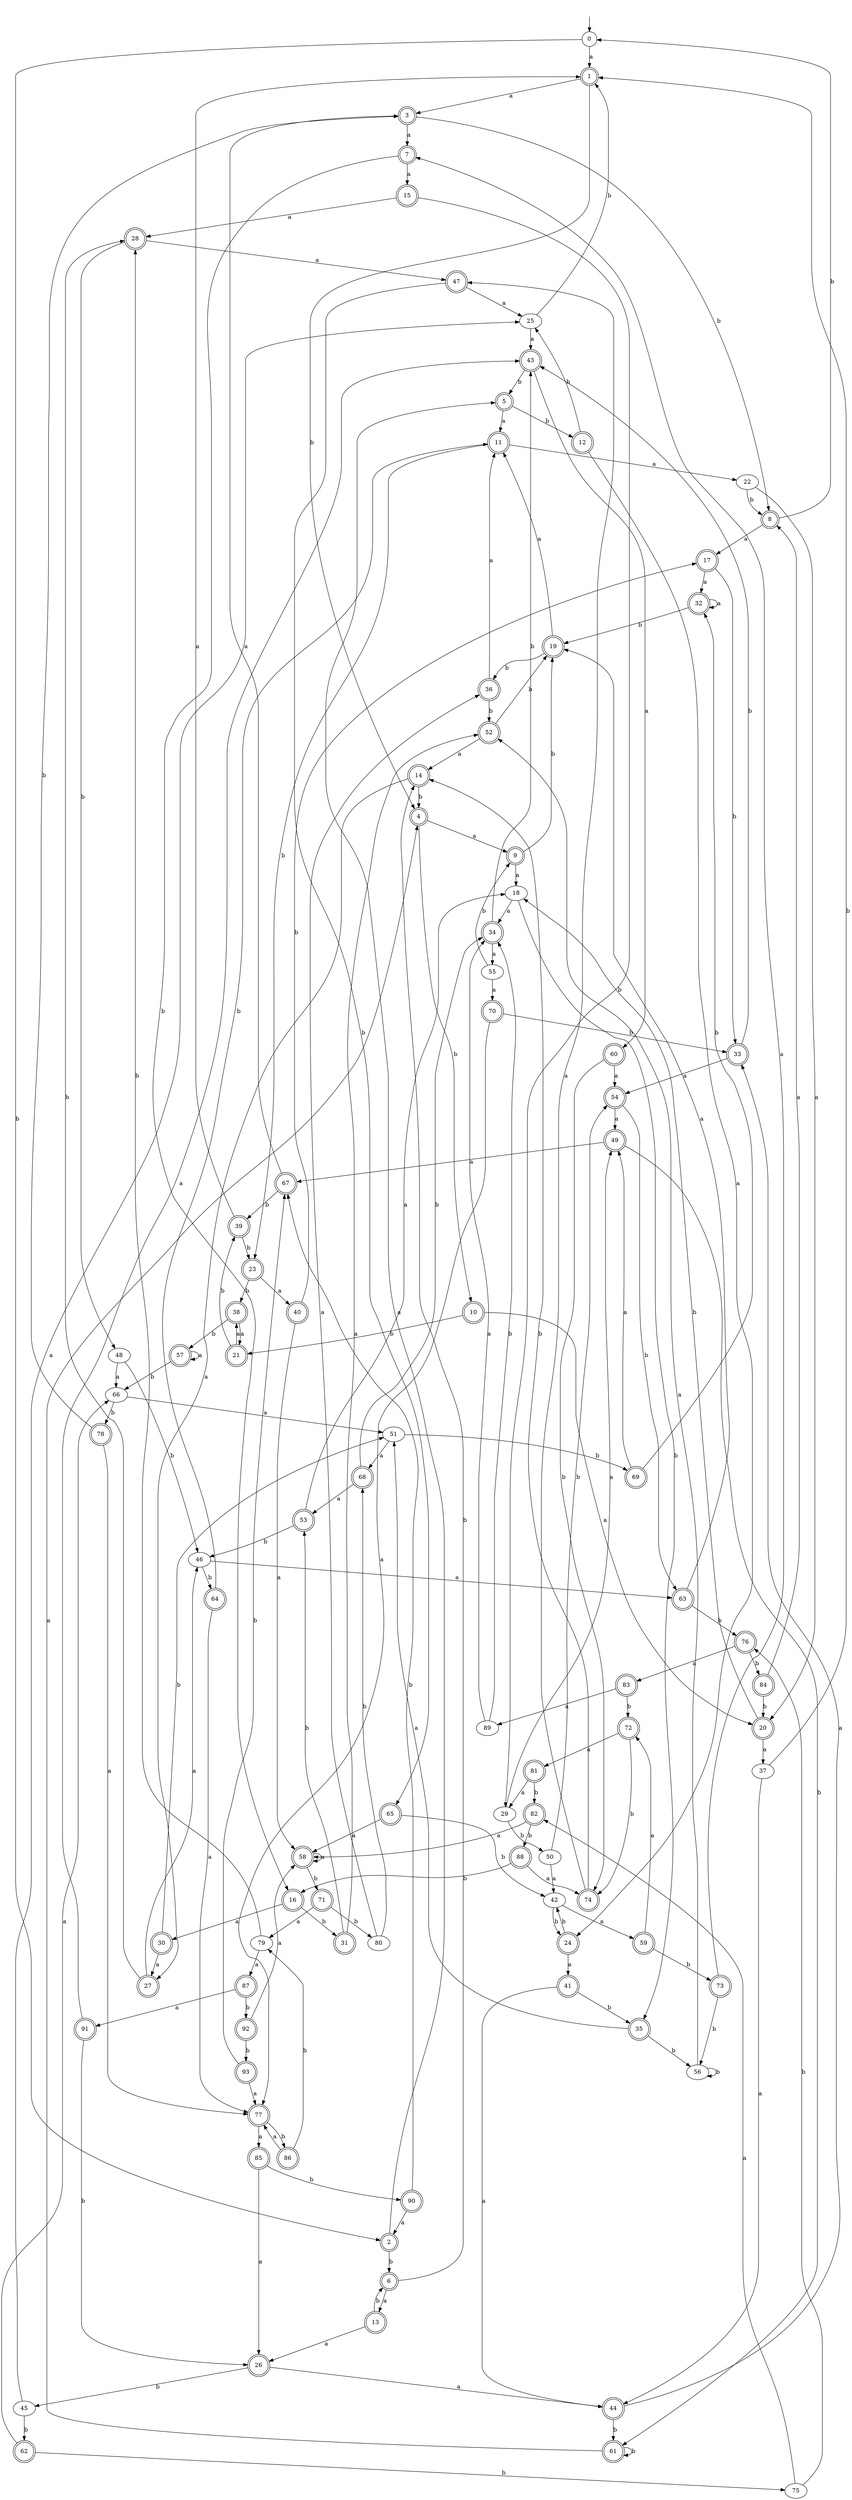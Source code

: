 digraph RandomDFA {
  __start0 [label="", shape=none];
  __start0 -> 0 [label=""];
  0 [shape=circle]
  0 -> 1 [label="a"]
  0 -> 2 [label="b"]
  1 [shape=doublecircle]
  1 -> 3 [label="a"]
  1 -> 4 [label="b"]
  2 [shape=doublecircle]
  2 -> 5 [label="a"]
  2 -> 6 [label="b"]
  3 [shape=doublecircle]
  3 -> 7 [label="a"]
  3 -> 8 [label="b"]
  4 [shape=doublecircle]
  4 -> 9 [label="a"]
  4 -> 10 [label="b"]
  5 [shape=doublecircle]
  5 -> 11 [label="a"]
  5 -> 12 [label="b"]
  6 [shape=doublecircle]
  6 -> 13 [label="a"]
  6 -> 14 [label="b"]
  7 [shape=doublecircle]
  7 -> 15 [label="a"]
  7 -> 16 [label="b"]
  8 [shape=doublecircle]
  8 -> 17 [label="a"]
  8 -> 0 [label="b"]
  9 [shape=doublecircle]
  9 -> 18 [label="a"]
  9 -> 19 [label="b"]
  10 [shape=doublecircle]
  10 -> 20 [label="a"]
  10 -> 21 [label="b"]
  11 [shape=doublecircle]
  11 -> 22 [label="a"]
  11 -> 23 [label="b"]
  12 [shape=doublecircle]
  12 -> 24 [label="a"]
  12 -> 25 [label="b"]
  13 [shape=doublecircle]
  13 -> 26 [label="a"]
  13 -> 6 [label="b"]
  14 [shape=doublecircle]
  14 -> 27 [label="a"]
  14 -> 4 [label="b"]
  15 [shape=doublecircle]
  15 -> 28 [label="a"]
  15 -> 29 [label="b"]
  16 [shape=doublecircle]
  16 -> 30 [label="a"]
  16 -> 31 [label="b"]
  17 [shape=doublecircle]
  17 -> 32 [label="a"]
  17 -> 33 [label="b"]
  18
  18 -> 34 [label="a"]
  18 -> 35 [label="b"]
  19 [shape=doublecircle]
  19 -> 11 [label="a"]
  19 -> 36 [label="b"]
  20 [shape=doublecircle]
  20 -> 37 [label="a"]
  20 -> 18 [label="b"]
  21 [shape=doublecircle]
  21 -> 38 [label="a"]
  21 -> 39 [label="b"]
  22
  22 -> 20 [label="a"]
  22 -> 8 [label="b"]
  23 [shape=doublecircle]
  23 -> 40 [label="a"]
  23 -> 38 [label="b"]
  24 [shape=doublecircle]
  24 -> 41 [label="a"]
  24 -> 42 [label="b"]
  25
  25 -> 43 [label="a"]
  25 -> 1 [label="b"]
  26 [shape=doublecircle]
  26 -> 44 [label="a"]
  26 -> 45 [label="b"]
  27 [shape=doublecircle]
  27 -> 46 [label="a"]
  27 -> 28 [label="b"]
  28 [shape=doublecircle]
  28 -> 47 [label="a"]
  28 -> 48 [label="b"]
  29
  29 -> 49 [label="a"]
  29 -> 50 [label="b"]
  30 [shape=doublecircle]
  30 -> 27 [label="a"]
  30 -> 51 [label="b"]
  31 [shape=doublecircle]
  31 -> 52 [label="a"]
  31 -> 53 [label="b"]
  32 [shape=doublecircle]
  32 -> 32 [label="a"]
  32 -> 19 [label="b"]
  33 [shape=doublecircle]
  33 -> 54 [label="a"]
  33 -> 43 [label="b"]
  34 [shape=doublecircle]
  34 -> 55 [label="a"]
  34 -> 43 [label="b"]
  35 [shape=doublecircle]
  35 -> 51 [label="a"]
  35 -> 56 [label="b"]
  36 [shape=doublecircle]
  36 -> 11 [label="a"]
  36 -> 52 [label="b"]
  37
  37 -> 44 [label="a"]
  37 -> 1 [label="b"]
  38 [shape=doublecircle]
  38 -> 21 [label="a"]
  38 -> 57 [label="b"]
  39 [shape=doublecircle]
  39 -> 1 [label="a"]
  39 -> 23 [label="b"]
  40 [shape=doublecircle]
  40 -> 58 [label="a"]
  40 -> 17 [label="b"]
  41 [shape=doublecircle]
  41 -> 44 [label="a"]
  41 -> 35 [label="b"]
  42
  42 -> 59 [label="a"]
  42 -> 24 [label="b"]
  43 [shape=doublecircle]
  43 -> 60 [label="a"]
  43 -> 5 [label="b"]
  44 [shape=doublecircle]
  44 -> 33 [label="a"]
  44 -> 61 [label="b"]
  45
  45 -> 25 [label="a"]
  45 -> 62 [label="b"]
  46
  46 -> 63 [label="a"]
  46 -> 64 [label="b"]
  47 [shape=doublecircle]
  47 -> 25 [label="a"]
  47 -> 65 [label="b"]
  48
  48 -> 66 [label="a"]
  48 -> 46 [label="b"]
  49 [shape=doublecircle]
  49 -> 67 [label="a"]
  49 -> 61 [label="b"]
  50
  50 -> 42 [label="a"]
  50 -> 54 [label="b"]
  51
  51 -> 68 [label="a"]
  51 -> 69 [label="b"]
  52 [shape=doublecircle]
  52 -> 14 [label="a"]
  52 -> 19 [label="b"]
  53 [shape=doublecircle]
  53 -> 18 [label="a"]
  53 -> 46 [label="b"]
  54 [shape=doublecircle]
  54 -> 49 [label="a"]
  54 -> 63 [label="b"]
  55
  55 -> 70 [label="a"]
  55 -> 9 [label="b"]
  56
  56 -> 52 [label="a"]
  56 -> 56 [label="b"]
  57 [shape=doublecircle]
  57 -> 57 [label="a"]
  57 -> 66 [label="b"]
  58 [shape=doublecircle]
  58 -> 58 [label="a"]
  58 -> 71 [label="b"]
  59 [shape=doublecircle]
  59 -> 72 [label="a"]
  59 -> 73 [label="b"]
  60 [shape=doublecircle]
  60 -> 54 [label="a"]
  60 -> 74 [label="b"]
  61 [shape=doublecircle]
  61 -> 4 [label="a"]
  61 -> 61 [label="b"]
  62 [shape=doublecircle]
  62 -> 66 [label="a"]
  62 -> 75 [label="b"]
  63 [shape=doublecircle]
  63 -> 19 [label="a"]
  63 -> 76 [label="b"]
  64 [shape=doublecircle]
  64 -> 77 [label="a"]
  64 -> 11 [label="b"]
  65 [shape=doublecircle]
  65 -> 58 [label="a"]
  65 -> 42 [label="b"]
  66
  66 -> 51 [label="a"]
  66 -> 78 [label="b"]
  67 [shape=doublecircle]
  67 -> 3 [label="a"]
  67 -> 39 [label="b"]
  68 [shape=doublecircle]
  68 -> 53 [label="a"]
  68 -> 34 [label="b"]
  69 [shape=doublecircle]
  69 -> 49 [label="a"]
  69 -> 32 [label="b"]
  70 [shape=doublecircle]
  70 -> 77 [label="a"]
  70 -> 33 [label="b"]
  71 [shape=doublecircle]
  71 -> 79 [label="a"]
  71 -> 80 [label="b"]
  72 [shape=doublecircle]
  72 -> 81 [label="a"]
  72 -> 74 [label="b"]
  73 [shape=doublecircle]
  73 -> 7 [label="a"]
  73 -> 56 [label="b"]
  74 [shape=doublecircle]
  74 -> 47 [label="a"]
  74 -> 14 [label="b"]
  75
  75 -> 82 [label="a"]
  75 -> 76 [label="b"]
  76 [shape=doublecircle]
  76 -> 83 [label="a"]
  76 -> 84 [label="b"]
  77 [shape=doublecircle]
  77 -> 85 [label="a"]
  77 -> 86 [label="b"]
  78 [shape=doublecircle]
  78 -> 77 [label="a"]
  78 -> 3 [label="b"]
  79
  79 -> 87 [label="a"]
  79 -> 28 [label="b"]
  80
  80 -> 36 [label="a"]
  80 -> 68 [label="b"]
  81 [shape=doublecircle]
  81 -> 29 [label="a"]
  81 -> 82 [label="b"]
  82 [shape=doublecircle]
  82 -> 58 [label="a"]
  82 -> 88 [label="b"]
  83 [shape=doublecircle]
  83 -> 89 [label="a"]
  83 -> 72 [label="b"]
  84 [shape=doublecircle]
  84 -> 8 [label="a"]
  84 -> 20 [label="b"]
  85 [shape=doublecircle]
  85 -> 26 [label="a"]
  85 -> 90 [label="b"]
  86 [shape=doublecircle]
  86 -> 77 [label="a"]
  86 -> 79 [label="b"]
  87 [shape=doublecircle]
  87 -> 91 [label="a"]
  87 -> 92 [label="b"]
  88 [shape=doublecircle]
  88 -> 74 [label="a"]
  88 -> 16 [label="b"]
  89
  89 -> 34 [label="a"]
  89 -> 34 [label="b"]
  90 [shape=doublecircle]
  90 -> 2 [label="a"]
  90 -> 67 [label="b"]
  91 [shape=doublecircle]
  91 -> 43 [label="a"]
  91 -> 26 [label="b"]
  92 [shape=doublecircle]
  92 -> 58 [label="a"]
  92 -> 93 [label="b"]
  93 [shape=doublecircle]
  93 -> 77 [label="a"]
  93 -> 67 [label="b"]
}
